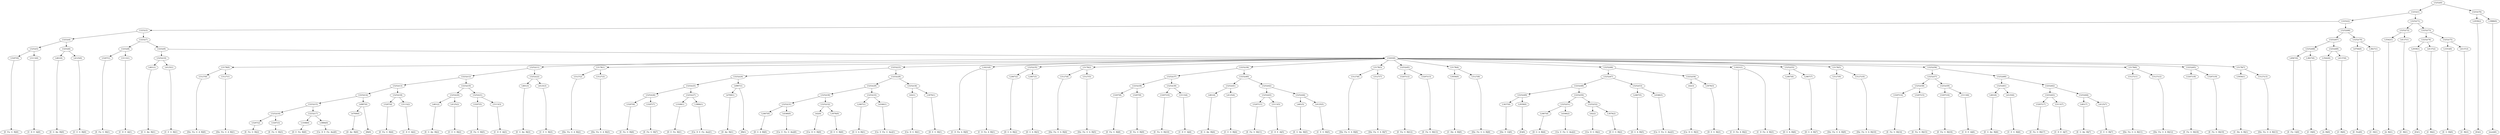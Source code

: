 digraph sample{
"L5207(0)"->"[E  Fis  G  B](0)"
"L5113(0)"->"[C  D  E  A](0)"
"L5252(5)"->"L5207(0)"
"L5252(5)"->"L5113(0)"
"L461(0)"->"[E  G  Ais  B](0)"
"L4125(0)"->"[C  E  G  B](0)"
"L5252(6)"->"L461(0)"
"L5252(6)"->"L4125(0)"
"L5252(4)"->"L5252(5)"
"L5252(4)"->"L5252(6)"
"L5207(1)"->"[E  Fis  G  B](1)"
"L5113(1)"->"[C  D  E  A](1)"
"L5252(8)"->"L5207(1)"
"L5252(8)"->"L5113(1)"
"L461(1)"->"[E  G  Ais  B](1)"
"L4125(1)"->"[C  E  G  B](1)"
"L5252(10)"->"L461(1)"
"L5252(10)"->"L4125(1)"
"L5127(0)"->"[Dis  Fis  G  A  B](0)"
"L5127(1)"->"[Dis  Fis  G  A  B](1)"
"L5178(0)"->"L5127(0)"
"L5178(0)"->"L5127(1)"
"L5207(2)"->"[E  Fis  G  B](2)"
"L5207(3)"->"[E  Fis  G  B](3)"
"L5252(16)"->"L5207(2)"
"L5252(16)"->"L5207(3)"
"L3168(0)"->"[D  E  Fis  B](0)"
"L3884(0)"->"[Cis  D  E  Fis  Ais](0)"
"L5252(17)"->"L3168(0)"
"L5252(17)"->"L3884(0)"
"L5252(15)"->"L5252(16)"
"L5252(15)"->"L5252(17)"
"L4769(0)"->"[D  Ais  B](0)"
"L4987(0)"->"L4769(0)"
"L4987(0)"->"[B](0)"
"L5252(14)"->"L5252(15)"
"L5252(14)"->"L4987(0)"
"L5207(4)"->"[E  Fis  G  B](4)"
"L5113(2)"->"[C  D  E  A](2)"
"L5252(18)"->"L5207(4)"
"L5252(18)"->"L5113(2)"
"L5252(13)"->"L5252(14)"
"L5252(13)"->"L5252(18)"
"L461(2)"->"[E  G  Ais  B](2)"
"L4125(2)"->"[C  E  G  B](2)"
"L5252(20)"->"L461(2)"
"L5252(20)"->"L4125(2)"
"L5207(5)"->"[E  Fis  G  B](5)"
"L5113(3)"->"[C  D  E  A](3)"
"L5252(21)"->"L5207(5)"
"L5252(21)"->"L5113(3)"
"L5252(19)"->"L5252(20)"
"L5252(19)"->"L5252(21)"
"L5252(12)"->"L5252(13)"
"L5252(12)"->"L5252(19)"
"L461(3)"->"[E  G  Ais  B](3)"
"L4125(3)"->"[C  E  G  B](3)"
"L5252(22)"->"L461(3)"
"L5252(22)"->"L4125(3)"
"L5252(11)"->"L5252(12)"
"L5252(11)"->"L5252(22)"
"L5127(2)"->"[Dis  Fis  G  A  B](2)"
"L5127(3)"->"[Dis  Fis  G  A  B](3)"
"L5178(1)"->"L5127(2)"
"L5178(1)"->"L5127(3)"
"L5207(6)"->"[E  Fis  G  B](6)"
"L5207(7)"->"[E  Fis  G  B](7)"
"L5252(26)"->"L5207(6)"
"L5252(26)"->"L5207(7)"
"L3168(1)"->"[D  E  Fis  B](1)"
"L3884(1)"->"[Cis  D  E  Fis  Ais](1)"
"L5252(27)"->"L3168(1)"
"L5252(27)"->"L3884(1)"
"L5252(25)"->"L5252(26)"
"L5252(25)"->"L5252(27)"
"L4769(1)"->"[D  Ais  B](1)"
"L4987(1)"->"L4769(1)"
"L4987(1)"->"[B](1)"
"L5252(24)"->"L5252(25)"
"L5252(24)"->"L4987(1)"
"L2467(0)"->"[D  G  A  B](0)"
"L4346(0)"->"[Cis  E  Fis  G  Ais](0)"
"L5252(31)"->"L2467(0)"
"L5252(31)"->"L4346(0)"
"L62(0)"->"[Cis  D  G  B](0)"
"L3076(0)"->"[D  E  G  B](0)"
"L5252(32)"->"L62(0)"
"L5252(32)"->"L3076(0)"
"L5252(30)"->"L5252(31)"
"L5252(30)"->"L5252(32)"
"L2467(1)"->"[D  G  A  B](1)"
"L4346(1)"->"[Cis  E  Fis  G  Ais](1)"
"L5252(33)"->"L2467(1)"
"L5252(33)"->"L4346(1)"
"L5252(29)"->"L5252(30)"
"L5252(29)"->"L5252(33)"
"L62(1)"->"[Cis  D  G  B](1)"
"L3076(1)"->"[D  E  G  B](1)"
"L5252(34)"->"L62(1)"
"L5252(34)"->"L3076(1)"
"L5252(28)"->"L5252(29)"
"L5252(28)"->"L5252(34)"
"L5252(23)"->"L5252(24)"
"L5252(23)"->"L5252(28)"
"L1621(0)"->"[C  D  Fis  A  B](0)"
"L1621(0)"->"[C  D  Fis  A  B](1)"
"L2467(2)"->"[D  G  A  B](2)"
"L2467(3)"->"[D  G  A  B](3)"
"L5252(35)"->"L2467(2)"
"L5252(35)"->"L2467(3)"
"L5127(4)"->"[Dis  Fis  G  A  B](4)"
"L5127(5)"->"[Dis  Fis  G  A  B](5)"
"L5178(2)"->"L5127(4)"
"L5178(2)"->"L5127(5)"
"L5207(8)"->"[E  Fis  G  B](8)"
"L5207(9)"->"[E  Fis  G  B](9)"
"L5252(38)"->"L5207(8)"
"L5252(38)"->"L5207(9)"
"L5207(10)"->"[E  Fis  G  B](10)"
"L5113(4)"->"[C  D  E  A](4)"
"L5252(39)"->"L5207(10)"
"L5252(39)"->"L5113(4)"
"L5252(37)"->"L5252(38)"
"L5252(37)"->"L5252(39)"
"L461(4)"->"[E  G  Ais  B](4)"
"L4125(4)"->"[C  E  G  B](4)"
"L5252(41)"->"L461(4)"
"L5252(41)"->"L4125(4)"
"L5207(11)"->"[E  Fis  G  B](11)"
"L5113(5)"->"[C  D  E  A](5)"
"L5252(43)"->"L5207(11)"
"L5252(43)"->"L5113(5)"
"L461(5)"->"[E  G  Ais  B](5)"
"L4125(5)"->"[C  E  G  B](5)"
"L5252(44)"->"L461(5)"
"L5252(44)"->"L4125(5)"
"L5252(42)"->"L5252(43)"
"L5252(42)"->"L5252(44)"
"L5252(40)"->"L5252(41)"
"L5252(40)"->"L5252(42)"
"L5252(36)"->"L5252(37)"
"L5252(36)"->"L5252(40)"
"L5127(6)"->"[Dis  Fis  G  A  B](6)"
"L5127(7)"->"[Dis  Fis  G  A  B](7)"
"L5178(3)"->"L5127(6)"
"L5178(3)"->"L5127(7)"
"L5207(12)"->"[E  Fis  G  B](12)"
"L5207(13)"->"[E  Fis  G  B](13)"
"L5252(45)"->"L5207(12)"
"L5252(45)"->"L5207(13)"
"L5056(0)"->"[C  Dis  A  B](0)"
"L5127(8)"->"[Dis  Fis  G  A  B](8)"
"L5178(4)"->"L5056(0)"
"L5178(4)"->"L5127(8)"
"L3437(0)"->"[Dis  E  G](0)"
"L2939(0)"->"[E](0)"
"L5252(49)"->"L3437(0)"
"L5252(49)"->"L2939(0)"
"L2467(4)"->"[D  G  A  B](4)"
"L4346(2)"->"[Cis  E  Fis  G  Ais](2)"
"L5252(51)"->"L2467(4)"
"L5252(51)"->"L4346(2)"
"L62(2)"->"[Cis  D  G  B](2)"
"L3076(2)"->"[D  E  G  B](2)"
"L5252(52)"->"L62(2)"
"L5252(52)"->"L3076(2)"
"L5252(50)"->"L5252(51)"
"L5252(50)"->"L5252(52)"
"L5252(48)"->"L5252(49)"
"L5252(48)"->"L5252(50)"
"L2467(5)"->"[D  G  A  B](5)"
"L4346(3)"->"[Cis  E  Fis  G  Ais](3)"
"L5252(53)"->"L2467(5)"
"L5252(53)"->"L4346(3)"
"L5252(47)"->"L5252(48)"
"L5252(47)"->"L5252(53)"
"L62(3)"->"[Cis  D  G  B](3)"
"L3076(3)"->"[D  E  G  B](3)"
"L5252(54)"->"L62(3)"
"L5252(54)"->"L3076(3)"
"L5252(46)"->"L5252(47)"
"L5252(46)"->"L5252(54)"
"L1621(1)"->"[C  D  Fis  A  B](2)"
"L1621(1)"->"[C  D  Fis  A  B](3)"
"L2467(6)"->"[D  G  A  B](6)"
"L2467(7)"->"[D  G  A  B](7)"
"L5252(55)"->"L2467(6)"
"L5252(55)"->"L2467(7)"
"L5127(9)"->"[Dis  Fis  G  A  B](9)"
"L5127(10)"->"[Dis  Fis  G  A  B](10)"
"L5178(5)"->"L5127(9)"
"L5178(5)"->"L5127(10)"
"L5207(14)"->"[E  Fis  G  B](14)"
"L5207(15)"->"[E  Fis  G  B](15)"
"L5252(58)"->"L5207(14)"
"L5252(58)"->"L5207(15)"
"L5207(16)"->"[E  Fis  G  B](16)"
"L5113(6)"->"[C  D  E  A](6)"
"L5252(59)"->"L5207(16)"
"L5252(59)"->"L5113(6)"
"L5252(57)"->"L5252(58)"
"L5252(57)"->"L5252(59)"
"L461(6)"->"[E  G  Ais  B](6)"
"L4125(6)"->"[C  E  G  B](6)"
"L5252(61)"->"L461(6)"
"L5252(61)"->"L4125(6)"
"L5207(17)"->"[E  Fis  G  B](17)"
"L5113(7)"->"[C  D  E  A](7)"
"L5252(63)"->"L5207(17)"
"L5252(63)"->"L5113(7)"
"L461(7)"->"[E  G  Ais  B](7)"
"L4125(7)"->"[C  E  G  B](7)"
"L5252(64)"->"L461(7)"
"L5252(64)"->"L4125(7)"
"L5252(62)"->"L5252(63)"
"L5252(62)"->"L5252(64)"
"L5252(60)"->"L5252(61)"
"L5252(60)"->"L5252(62)"
"L5252(56)"->"L5252(57)"
"L5252(56)"->"L5252(60)"
"L5127(11)"->"[Dis  Fis  G  A  B](11)"
"L5127(12)"->"[Dis  Fis  G  A  B](12)"
"L5178(6)"->"L5127(11)"
"L5178(6)"->"L5127(12)"
"L5207(18)"->"[E  Fis  G  B](18)"
"L5207(19)"->"[E  Fis  G  B](19)"
"L5252(65)"->"L5207(18)"
"L5252(65)"->"L5207(19)"
"L5056(1)"->"[C  Dis  A  B](1)"
"L5127(13)"->"[Dis  Fis  G  A  B](13)"
"L5178(7)"->"L5056(1)"
"L5178(7)"->"L5127(13)"
"L5243(0)"->"L5178(0)"
"L5243(0)"->"L5252(11)"
"L5243(0)"->"L5178(1)"
"L5243(0)"->"L5252(23)"
"L5243(0)"->"L1621(0)"
"L5243(0)"->"L5252(35)"
"L5243(0)"->"L5178(2)"
"L5243(0)"->"L5252(36)"
"L5243(0)"->"L5178(3)"
"L5243(0)"->"L5252(45)"
"L5243(0)"->"L5178(4)"
"L5243(0)"->"L5252(46)"
"L5243(0)"->"L1621(1)"
"L5243(0)"->"L5252(55)"
"L5243(0)"->"L5178(5)"
"L5243(0)"->"L5252(56)"
"L5243(0)"->"L5178(6)"
"L5243(0)"->"L5252(65)"
"L5243(0)"->"L5178(7)"
"L5252(9)"->"L5252(10)"
"L5252(9)"->"L5243(0)"
"L5252(7)"->"L5252(8)"
"L5252(7)"->"L5252(9)"
"L5252(3)"->"L5252(4)"
"L5252(3)"->"L5252(7)"
"L4947(0)"->"[E  Fis  G](0)"
"L3827(0)"->"[C  D](0)"
"L5252(68)"->"L4947(0)"
"L5252(68)"->"L3827(0)"
"L3542(0)"->"[A  B](0)"
"L4137(0)"->"[C  B](0)"
"L5252(69)"->"L3542(0)"
"L5252(69)"->"L4137(0)"
"L5252(67)"->"L5252(68)"
"L5252(67)"->"L5252(69)"
"L4764(0)"->"[E  Fis](0)"
"L3827(1)"->"[C  D](1)"
"L5252(70)"->"L4764(0)"
"L5252(70)"->"L3827(1)"
"L5252(66)"->"L5252(67)"
"L5252(66)"->"L5252(70)"
"L5252(2)"->"L5252(3)"
"L5252(2)"->"L5252(66)"
"L3542(1)"->"[A  B](1)"
"L4137(1)"->"[C  B](1)"
"L5252(72)"->"L3542(1)"
"L5252(72)"->"L4137(1)"
"L2939(1)"->"[E](1)"
"L4137(2)"->"[C  B](2)"
"L5252(74)"->"L2939(1)"
"L5252(74)"->"L4137(2)"
"L3353(0)"->"[E  G  B](0)"
"L4137(3)"->"[C  B](3)"
"L5252(75)"->"L3353(0)"
"L5252(75)"->"L4137(3)"
"L5252(73)"->"L5252(74)"
"L5252(73)"->"L5252(75)"
"L5252(71)"->"L5252(72)"
"L5252(71)"->"L5252(73)"
"L5252(1)"->"L5252(2)"
"L5252(1)"->"L5252(71)"
"L2939(2)"->"[E](2)"
"L3988(0)"->"[rest](0)"
"L5252(76)"->"L2939(2)"
"L5252(76)"->"L3988(0)"
"L5252(0)"->"L5252(1)"
"L5252(0)"->"L5252(76)"
{rank = min; "L5252(0)"}
{rank = same; "L5252(1)"; "L5252(76)";}
{rank = same; "L5252(2)"; "L5252(71)"; "L2939(2)"; "L3988(0)";}
{rank = same; "L5252(3)"; "L5252(66)"; "L5252(72)"; "L5252(73)";}
{rank = same; "L5252(4)"; "L5252(7)"; "L5252(67)"; "L5252(70)"; "L3542(1)"; "L4137(1)"; "L5252(74)"; "L5252(75)";}
{rank = same; "L5252(5)"; "L5252(6)"; "L5252(8)"; "L5252(9)"; "L5252(68)"; "L5252(69)"; "L4764(0)"; "L3827(1)"; "L2939(1)"; "L4137(2)"; "L3353(0)"; "L4137(3)";}
{rank = same; "L5207(0)"; "L5113(0)"; "L461(0)"; "L4125(0)"; "L5207(1)"; "L5113(1)"; "L5252(10)"; "L5243(0)"; "L4947(0)"; "L3827(0)"; "L3542(0)"; "L4137(0)";}
{rank = same; "L461(1)"; "L4125(1)"; "L5178(0)"; "L5252(11)"; "L5178(1)"; "L5252(23)"; "L1621(0)"; "L5252(35)"; "L5178(2)"; "L5252(36)"; "L5178(3)"; "L5252(45)"; "L5178(4)"; "L5252(46)"; "L1621(1)"; "L5252(55)"; "L5178(5)"; "L5252(56)"; "L5178(6)"; "L5252(65)"; "L5178(7)";}
{rank = same; "L5127(0)"; "L5127(1)"; "L5252(12)"; "L5252(22)"; "L5127(2)"; "L5127(3)"; "L5252(24)"; "L5252(28)"; "L2467(2)"; "L2467(3)"; "L5127(4)"; "L5127(5)"; "L5252(37)"; "L5252(40)"; "L5127(6)"; "L5127(7)"; "L5207(12)"; "L5207(13)"; "L5056(0)"; "L5127(8)"; "L5252(47)"; "L5252(54)"; "L2467(6)"; "L2467(7)"; "L5127(9)"; "L5127(10)"; "L5252(57)"; "L5252(60)"; "L5127(11)"; "L5127(12)"; "L5207(18)"; "L5207(19)"; "L5056(1)"; "L5127(13)";}
{rank = same; "L5252(13)"; "L5252(19)"; "L461(3)"; "L4125(3)"; "L5252(25)"; "L4987(1)"; "L5252(29)"; "L5252(34)"; "L5252(38)"; "L5252(39)"; "L5252(41)"; "L5252(42)"; "L5252(48)"; "L5252(53)"; "L62(3)"; "L3076(3)"; "L5252(58)"; "L5252(59)"; "L5252(61)"; "L5252(62)";}
{rank = same; "L5252(14)"; "L5252(18)"; "L5252(20)"; "L5252(21)"; "L5252(26)"; "L5252(27)"; "L4769(1)"; "L5252(30)"; "L5252(33)"; "L62(1)"; "L3076(1)"; "L5207(8)"; "L5207(9)"; "L5207(10)"; "L5113(4)"; "L461(4)"; "L4125(4)"; "L5252(43)"; "L5252(44)"; "L5252(49)"; "L5252(50)"; "L2467(5)"; "L4346(3)"; "L5207(14)"; "L5207(15)"; "L5207(16)"; "L5113(6)"; "L461(6)"; "L4125(6)"; "L5252(63)"; "L5252(64)";}
{rank = same; "L5252(15)"; "L4987(0)"; "L5207(4)"; "L5113(2)"; "L461(2)"; "L4125(2)"; "L5207(5)"; "L5113(3)"; "L5207(6)"; "L5207(7)"; "L3168(1)"; "L3884(1)"; "L5252(31)"; "L5252(32)"; "L2467(1)"; "L4346(1)"; "L5207(11)"; "L5113(5)"; "L461(5)"; "L4125(5)"; "L3437(0)"; "L2939(0)"; "L5252(51)"; "L5252(52)"; "L5207(17)"; "L5113(7)"; "L461(7)"; "L4125(7)";}
{rank = same; "L5252(16)"; "L5252(17)"; "L4769(0)"; "L2467(0)"; "L4346(0)"; "L62(0)"; "L3076(0)"; "L2467(4)"; "L4346(2)"; "L62(2)"; "L3076(2)";}
{rank = same; "L5207(2)"; "L5207(3)"; "L3168(0)"; "L3884(0)";}
{rank = max; "[A  B](0)"; "[A  B](1)"; "[B](0)"; "[B](1)"; "[C  B](0)"; "[C  B](1)"; "[C  B](2)"; "[C  B](3)"; "[C  D  E  A](0)"; "[C  D  E  A](1)"; "[C  D  E  A](2)"; "[C  D  E  A](3)"; "[C  D  E  A](4)"; "[C  D  E  A](5)"; "[C  D  E  A](6)"; "[C  D  E  A](7)"; "[C  D  Fis  A  B](0)"; "[C  D  Fis  A  B](1)"; "[C  D  Fis  A  B](2)"; "[C  D  Fis  A  B](3)"; "[C  D](0)"; "[C  D](1)"; "[C  Dis  A  B](0)"; "[C  Dis  A  B](1)"; "[C  E  G  B](0)"; "[C  E  G  B](1)"; "[C  E  G  B](2)"; "[C  E  G  B](3)"; "[C  E  G  B](4)"; "[C  E  G  B](5)"; "[C  E  G  B](6)"; "[C  E  G  B](7)"; "[Cis  D  E  Fis  Ais](0)"; "[Cis  D  E  Fis  Ais](1)"; "[Cis  D  G  B](0)"; "[Cis  D  G  B](1)"; "[Cis  D  G  B](2)"; "[Cis  D  G  B](3)"; "[Cis  E  Fis  G  Ais](0)"; "[Cis  E  Fis  G  Ais](1)"; "[Cis  E  Fis  G  Ais](2)"; "[Cis  E  Fis  G  Ais](3)"; "[D  Ais  B](0)"; "[D  Ais  B](1)"; "[D  E  Fis  B](0)"; "[D  E  Fis  B](1)"; "[D  E  G  B](0)"; "[D  E  G  B](1)"; "[D  E  G  B](2)"; "[D  E  G  B](3)"; "[D  G  A  B](0)"; "[D  G  A  B](1)"; "[D  G  A  B](2)"; "[D  G  A  B](3)"; "[D  G  A  B](4)"; "[D  G  A  B](5)"; "[D  G  A  B](6)"; "[D  G  A  B](7)"; "[Dis  E  G](0)"; "[Dis  Fis  G  A  B](0)"; "[Dis  Fis  G  A  B](1)"; "[Dis  Fis  G  A  B](10)"; "[Dis  Fis  G  A  B](11)"; "[Dis  Fis  G  A  B](12)"; "[Dis  Fis  G  A  B](13)"; "[Dis  Fis  G  A  B](2)"; "[Dis  Fis  G  A  B](3)"; "[Dis  Fis  G  A  B](4)"; "[Dis  Fis  G  A  B](5)"; "[Dis  Fis  G  A  B](6)"; "[Dis  Fis  G  A  B](7)"; "[Dis  Fis  G  A  B](8)"; "[Dis  Fis  G  A  B](9)"; "[E  Fis  G  B](0)"; "[E  Fis  G  B](1)"; "[E  Fis  G  B](10)"; "[E  Fis  G  B](11)"; "[E  Fis  G  B](12)"; "[E  Fis  G  B](13)"; "[E  Fis  G  B](14)"; "[E  Fis  G  B](15)"; "[E  Fis  G  B](16)"; "[E  Fis  G  B](17)"; "[E  Fis  G  B](18)"; "[E  Fis  G  B](19)"; "[E  Fis  G  B](2)"; "[E  Fis  G  B](3)"; "[E  Fis  G  B](4)"; "[E  Fis  G  B](5)"; "[E  Fis  G  B](6)"; "[E  Fis  G  B](7)"; "[E  Fis  G  B](8)"; "[E  Fis  G  B](9)"; "[E  Fis  G](0)"; "[E  Fis](0)"; "[E  G  Ais  B](0)"; "[E  G  Ais  B](1)"; "[E  G  Ais  B](2)"; "[E  G  Ais  B](3)"; "[E  G  Ais  B](4)"; "[E  G  Ais  B](5)"; "[E  G  Ais  B](6)"; "[E  G  Ais  B](7)"; "[E  G  B](0)"; "[E](0)"; "[E](1)"; "[E](2)"; "[rest](0)";}
}